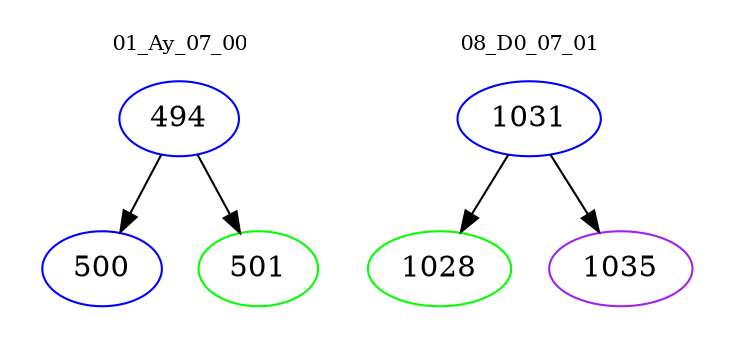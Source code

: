 digraph{
subgraph cluster_0 {
color = white
label = "01_Ay_07_00";
fontsize=10;
T0_494 [label="494", color="blue"]
T0_494 -> T0_500 [color="black"]
T0_500 [label="500", color="blue"]
T0_494 -> T0_501 [color="black"]
T0_501 [label="501", color="green"]
}
subgraph cluster_1 {
color = white
label = "08_D0_07_01";
fontsize=10;
T1_1031 [label="1031", color="blue"]
T1_1031 -> T1_1028 [color="black"]
T1_1028 [label="1028", color="green"]
T1_1031 -> T1_1035 [color="black"]
T1_1035 [label="1035", color="purple"]
}
}
